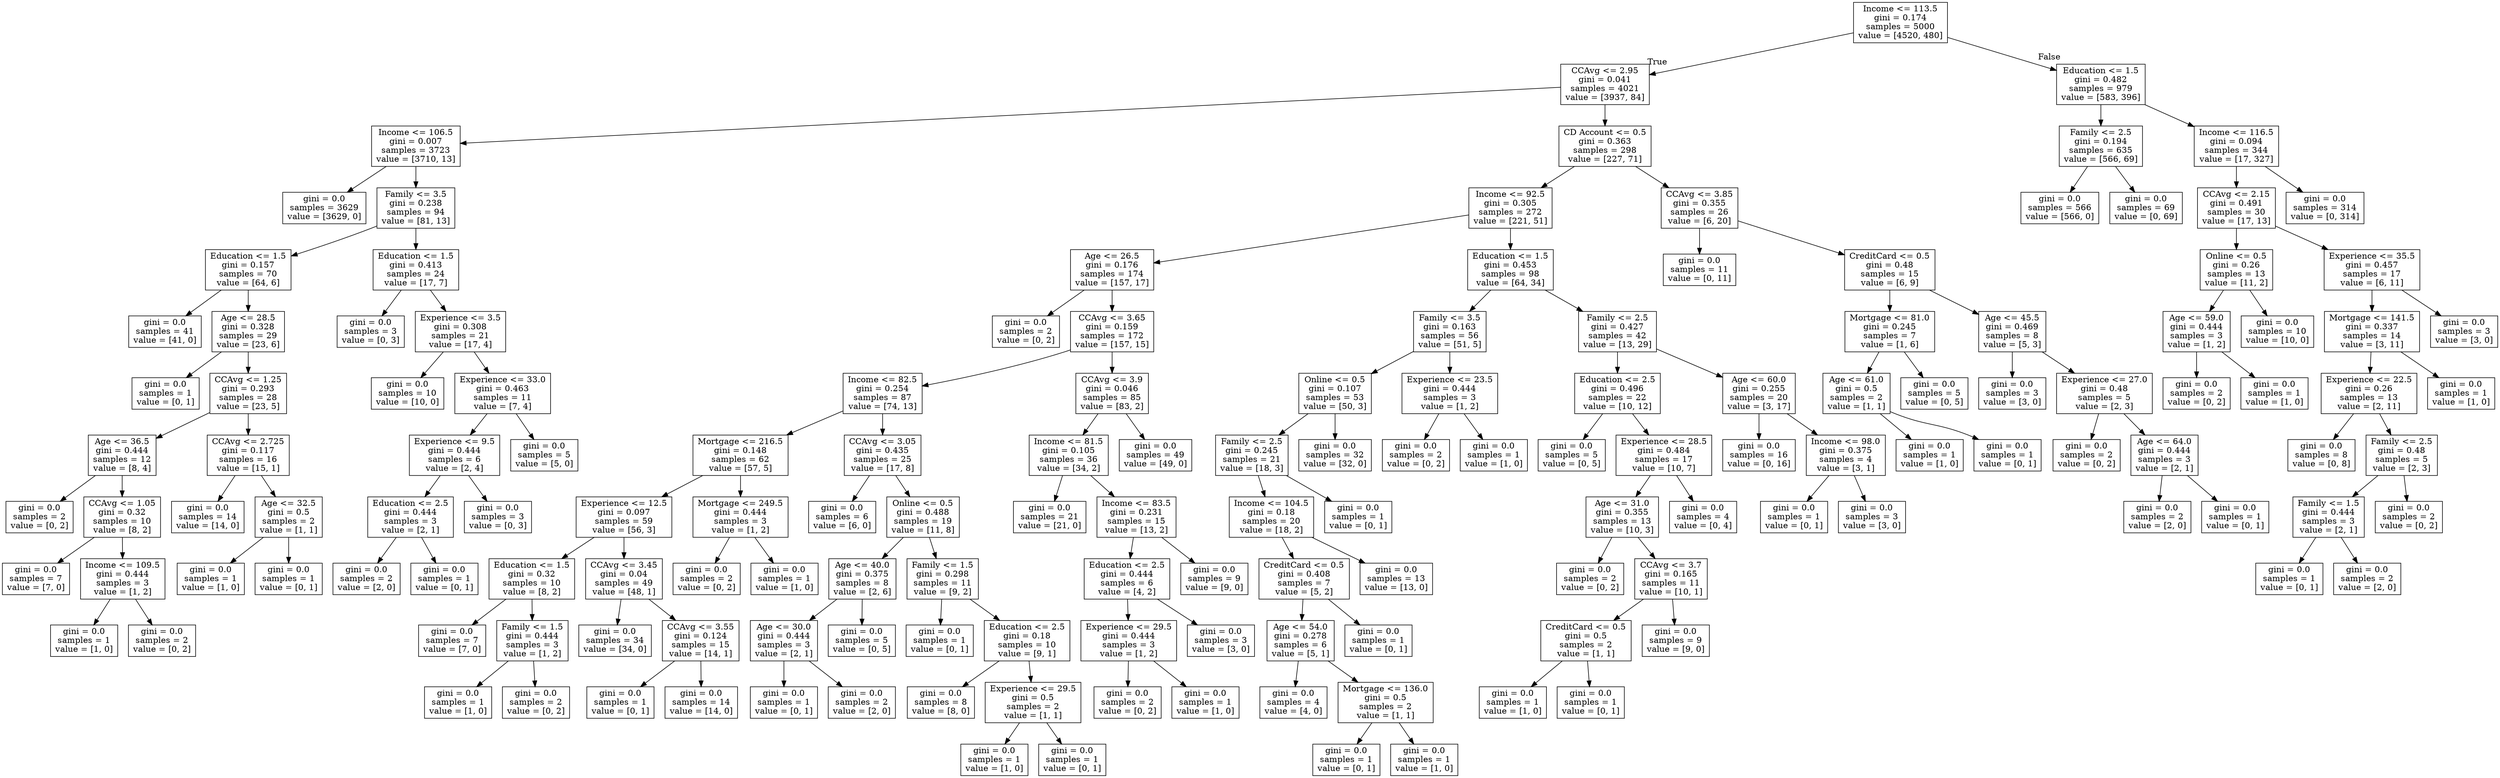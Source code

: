 digraph Tree {
node [shape=box] ;
0 [label="Income <= 113.5\ngini = 0.174\nsamples = 5000\nvalue = [4520, 480]"] ;
1 [label="CCAvg <= 2.95\ngini = 0.041\nsamples = 4021\nvalue = [3937, 84]"] ;
0 -> 1 [labeldistance=2.5, labelangle=45, headlabel="True"] ;
2 [label="Income <= 106.5\ngini = 0.007\nsamples = 3723\nvalue = [3710, 13]"] ;
1 -> 2 ;
3 [label="gini = 0.0\nsamples = 3629\nvalue = [3629, 0]"] ;
2 -> 3 ;
4 [label="Family <= 3.5\ngini = 0.238\nsamples = 94\nvalue = [81, 13]"] ;
2 -> 4 ;
5 [label="Education <= 1.5\ngini = 0.157\nsamples = 70\nvalue = [64, 6]"] ;
4 -> 5 ;
6 [label="gini = 0.0\nsamples = 41\nvalue = [41, 0]"] ;
5 -> 6 ;
7 [label="Age <= 28.5\ngini = 0.328\nsamples = 29\nvalue = [23, 6]"] ;
5 -> 7 ;
8 [label="gini = 0.0\nsamples = 1\nvalue = [0, 1]"] ;
7 -> 8 ;
9 [label="CCAvg <= 1.25\ngini = 0.293\nsamples = 28\nvalue = [23, 5]"] ;
7 -> 9 ;
10 [label="Age <= 36.5\ngini = 0.444\nsamples = 12\nvalue = [8, 4]"] ;
9 -> 10 ;
11 [label="gini = 0.0\nsamples = 2\nvalue = [0, 2]"] ;
10 -> 11 ;
12 [label="CCAvg <= 1.05\ngini = 0.32\nsamples = 10\nvalue = [8, 2]"] ;
10 -> 12 ;
13 [label="gini = 0.0\nsamples = 7\nvalue = [7, 0]"] ;
12 -> 13 ;
14 [label="Income <= 109.5\ngini = 0.444\nsamples = 3\nvalue = [1, 2]"] ;
12 -> 14 ;
15 [label="gini = 0.0\nsamples = 1\nvalue = [1, 0]"] ;
14 -> 15 ;
16 [label="gini = 0.0\nsamples = 2\nvalue = [0, 2]"] ;
14 -> 16 ;
17 [label="CCAvg <= 2.725\ngini = 0.117\nsamples = 16\nvalue = [15, 1]"] ;
9 -> 17 ;
18 [label="gini = 0.0\nsamples = 14\nvalue = [14, 0]"] ;
17 -> 18 ;
19 [label="Age <= 32.5\ngini = 0.5\nsamples = 2\nvalue = [1, 1]"] ;
17 -> 19 ;
20 [label="gini = 0.0\nsamples = 1\nvalue = [1, 0]"] ;
19 -> 20 ;
21 [label="gini = 0.0\nsamples = 1\nvalue = [0, 1]"] ;
19 -> 21 ;
22 [label="Education <= 1.5\ngini = 0.413\nsamples = 24\nvalue = [17, 7]"] ;
4 -> 22 ;
23 [label="gini = 0.0\nsamples = 3\nvalue = [0, 3]"] ;
22 -> 23 ;
24 [label="Experience <= 3.5\ngini = 0.308\nsamples = 21\nvalue = [17, 4]"] ;
22 -> 24 ;
25 [label="gini = 0.0\nsamples = 10\nvalue = [10, 0]"] ;
24 -> 25 ;
26 [label="Experience <= 33.0\ngini = 0.463\nsamples = 11\nvalue = [7, 4]"] ;
24 -> 26 ;
27 [label="Experience <= 9.5\ngini = 0.444\nsamples = 6\nvalue = [2, 4]"] ;
26 -> 27 ;
28 [label="Education <= 2.5\ngini = 0.444\nsamples = 3\nvalue = [2, 1]"] ;
27 -> 28 ;
29 [label="gini = 0.0\nsamples = 2\nvalue = [2, 0]"] ;
28 -> 29 ;
30 [label="gini = 0.0\nsamples = 1\nvalue = [0, 1]"] ;
28 -> 30 ;
31 [label="gini = 0.0\nsamples = 3\nvalue = [0, 3]"] ;
27 -> 31 ;
32 [label="gini = 0.0\nsamples = 5\nvalue = [5, 0]"] ;
26 -> 32 ;
33 [label="CD Account <= 0.5\ngini = 0.363\nsamples = 298\nvalue = [227, 71]"] ;
1 -> 33 ;
34 [label="Income <= 92.5\ngini = 0.305\nsamples = 272\nvalue = [221, 51]"] ;
33 -> 34 ;
35 [label="Age <= 26.5\ngini = 0.176\nsamples = 174\nvalue = [157, 17]"] ;
34 -> 35 ;
36 [label="gini = 0.0\nsamples = 2\nvalue = [0, 2]"] ;
35 -> 36 ;
37 [label="CCAvg <= 3.65\ngini = 0.159\nsamples = 172\nvalue = [157, 15]"] ;
35 -> 37 ;
38 [label="Income <= 82.5\ngini = 0.254\nsamples = 87\nvalue = [74, 13]"] ;
37 -> 38 ;
39 [label="Mortgage <= 216.5\ngini = 0.148\nsamples = 62\nvalue = [57, 5]"] ;
38 -> 39 ;
40 [label="Experience <= 12.5\ngini = 0.097\nsamples = 59\nvalue = [56, 3]"] ;
39 -> 40 ;
41 [label="Education <= 1.5\ngini = 0.32\nsamples = 10\nvalue = [8, 2]"] ;
40 -> 41 ;
42 [label="gini = 0.0\nsamples = 7\nvalue = [7, 0]"] ;
41 -> 42 ;
43 [label="Family <= 1.5\ngini = 0.444\nsamples = 3\nvalue = [1, 2]"] ;
41 -> 43 ;
44 [label="gini = 0.0\nsamples = 1\nvalue = [1, 0]"] ;
43 -> 44 ;
45 [label="gini = 0.0\nsamples = 2\nvalue = [0, 2]"] ;
43 -> 45 ;
46 [label="CCAvg <= 3.45\ngini = 0.04\nsamples = 49\nvalue = [48, 1]"] ;
40 -> 46 ;
47 [label="gini = 0.0\nsamples = 34\nvalue = [34, 0]"] ;
46 -> 47 ;
48 [label="CCAvg <= 3.55\ngini = 0.124\nsamples = 15\nvalue = [14, 1]"] ;
46 -> 48 ;
49 [label="gini = 0.0\nsamples = 1\nvalue = [0, 1]"] ;
48 -> 49 ;
50 [label="gini = 0.0\nsamples = 14\nvalue = [14, 0]"] ;
48 -> 50 ;
51 [label="Mortgage <= 249.5\ngini = 0.444\nsamples = 3\nvalue = [1, 2]"] ;
39 -> 51 ;
52 [label="gini = 0.0\nsamples = 2\nvalue = [0, 2]"] ;
51 -> 52 ;
53 [label="gini = 0.0\nsamples = 1\nvalue = [1, 0]"] ;
51 -> 53 ;
54 [label="CCAvg <= 3.05\ngini = 0.435\nsamples = 25\nvalue = [17, 8]"] ;
38 -> 54 ;
55 [label="gini = 0.0\nsamples = 6\nvalue = [6, 0]"] ;
54 -> 55 ;
56 [label="Online <= 0.5\ngini = 0.488\nsamples = 19\nvalue = [11, 8]"] ;
54 -> 56 ;
57 [label="Age <= 40.0\ngini = 0.375\nsamples = 8\nvalue = [2, 6]"] ;
56 -> 57 ;
58 [label="Age <= 30.0\ngini = 0.444\nsamples = 3\nvalue = [2, 1]"] ;
57 -> 58 ;
59 [label="gini = 0.0\nsamples = 1\nvalue = [0, 1]"] ;
58 -> 59 ;
60 [label="gini = 0.0\nsamples = 2\nvalue = [2, 0]"] ;
58 -> 60 ;
61 [label="gini = 0.0\nsamples = 5\nvalue = [0, 5]"] ;
57 -> 61 ;
62 [label="Family <= 1.5\ngini = 0.298\nsamples = 11\nvalue = [9, 2]"] ;
56 -> 62 ;
63 [label="gini = 0.0\nsamples = 1\nvalue = [0, 1]"] ;
62 -> 63 ;
64 [label="Education <= 2.5\ngini = 0.18\nsamples = 10\nvalue = [9, 1]"] ;
62 -> 64 ;
65 [label="gini = 0.0\nsamples = 8\nvalue = [8, 0]"] ;
64 -> 65 ;
66 [label="Experience <= 29.5\ngini = 0.5\nsamples = 2\nvalue = [1, 1]"] ;
64 -> 66 ;
67 [label="gini = 0.0\nsamples = 1\nvalue = [1, 0]"] ;
66 -> 67 ;
68 [label="gini = 0.0\nsamples = 1\nvalue = [0, 1]"] ;
66 -> 68 ;
69 [label="CCAvg <= 3.9\ngini = 0.046\nsamples = 85\nvalue = [83, 2]"] ;
37 -> 69 ;
70 [label="Income <= 81.5\ngini = 0.105\nsamples = 36\nvalue = [34, 2]"] ;
69 -> 70 ;
71 [label="gini = 0.0\nsamples = 21\nvalue = [21, 0]"] ;
70 -> 71 ;
72 [label="Income <= 83.5\ngini = 0.231\nsamples = 15\nvalue = [13, 2]"] ;
70 -> 72 ;
73 [label="Education <= 2.5\ngini = 0.444\nsamples = 6\nvalue = [4, 2]"] ;
72 -> 73 ;
74 [label="Experience <= 29.5\ngini = 0.444\nsamples = 3\nvalue = [1, 2]"] ;
73 -> 74 ;
75 [label="gini = 0.0\nsamples = 2\nvalue = [0, 2]"] ;
74 -> 75 ;
76 [label="gini = 0.0\nsamples = 1\nvalue = [1, 0]"] ;
74 -> 76 ;
77 [label="gini = 0.0\nsamples = 3\nvalue = [3, 0]"] ;
73 -> 77 ;
78 [label="gini = 0.0\nsamples = 9\nvalue = [9, 0]"] ;
72 -> 78 ;
79 [label="gini = 0.0\nsamples = 49\nvalue = [49, 0]"] ;
69 -> 79 ;
80 [label="Education <= 1.5\ngini = 0.453\nsamples = 98\nvalue = [64, 34]"] ;
34 -> 80 ;
81 [label="Family <= 3.5\ngini = 0.163\nsamples = 56\nvalue = [51, 5]"] ;
80 -> 81 ;
82 [label="Online <= 0.5\ngini = 0.107\nsamples = 53\nvalue = [50, 3]"] ;
81 -> 82 ;
83 [label="Family <= 2.5\ngini = 0.245\nsamples = 21\nvalue = [18, 3]"] ;
82 -> 83 ;
84 [label="Income <= 104.5\ngini = 0.18\nsamples = 20\nvalue = [18, 2]"] ;
83 -> 84 ;
85 [label="CreditCard <= 0.5\ngini = 0.408\nsamples = 7\nvalue = [5, 2]"] ;
84 -> 85 ;
86 [label="Age <= 54.0\ngini = 0.278\nsamples = 6\nvalue = [5, 1]"] ;
85 -> 86 ;
87 [label="gini = 0.0\nsamples = 4\nvalue = [4, 0]"] ;
86 -> 87 ;
88 [label="Mortgage <= 136.0\ngini = 0.5\nsamples = 2\nvalue = [1, 1]"] ;
86 -> 88 ;
89 [label="gini = 0.0\nsamples = 1\nvalue = [0, 1]"] ;
88 -> 89 ;
90 [label="gini = 0.0\nsamples = 1\nvalue = [1, 0]"] ;
88 -> 90 ;
91 [label="gini = 0.0\nsamples = 1\nvalue = [0, 1]"] ;
85 -> 91 ;
92 [label="gini = 0.0\nsamples = 13\nvalue = [13, 0]"] ;
84 -> 92 ;
93 [label="gini = 0.0\nsamples = 1\nvalue = [0, 1]"] ;
83 -> 93 ;
94 [label="gini = 0.0\nsamples = 32\nvalue = [32, 0]"] ;
82 -> 94 ;
95 [label="Experience <= 23.5\ngini = 0.444\nsamples = 3\nvalue = [1, 2]"] ;
81 -> 95 ;
96 [label="gini = 0.0\nsamples = 2\nvalue = [0, 2]"] ;
95 -> 96 ;
97 [label="gini = 0.0\nsamples = 1\nvalue = [1, 0]"] ;
95 -> 97 ;
98 [label="Family <= 2.5\ngini = 0.427\nsamples = 42\nvalue = [13, 29]"] ;
80 -> 98 ;
99 [label="Education <= 2.5\ngini = 0.496\nsamples = 22\nvalue = [10, 12]"] ;
98 -> 99 ;
100 [label="gini = 0.0\nsamples = 5\nvalue = [0, 5]"] ;
99 -> 100 ;
101 [label="Experience <= 28.5\ngini = 0.484\nsamples = 17\nvalue = [10, 7]"] ;
99 -> 101 ;
102 [label="Age <= 31.0\ngini = 0.355\nsamples = 13\nvalue = [10, 3]"] ;
101 -> 102 ;
103 [label="gini = 0.0\nsamples = 2\nvalue = [0, 2]"] ;
102 -> 103 ;
104 [label="CCAvg <= 3.7\ngini = 0.165\nsamples = 11\nvalue = [10, 1]"] ;
102 -> 104 ;
105 [label="CreditCard <= 0.5\ngini = 0.5\nsamples = 2\nvalue = [1, 1]"] ;
104 -> 105 ;
106 [label="gini = 0.0\nsamples = 1\nvalue = [1, 0]"] ;
105 -> 106 ;
107 [label="gini = 0.0\nsamples = 1\nvalue = [0, 1]"] ;
105 -> 107 ;
108 [label="gini = 0.0\nsamples = 9\nvalue = [9, 0]"] ;
104 -> 108 ;
109 [label="gini = 0.0\nsamples = 4\nvalue = [0, 4]"] ;
101 -> 109 ;
110 [label="Age <= 60.0\ngini = 0.255\nsamples = 20\nvalue = [3, 17]"] ;
98 -> 110 ;
111 [label="gini = 0.0\nsamples = 16\nvalue = [0, 16]"] ;
110 -> 111 ;
112 [label="Income <= 98.0\ngini = 0.375\nsamples = 4\nvalue = [3, 1]"] ;
110 -> 112 ;
113 [label="gini = 0.0\nsamples = 1\nvalue = [0, 1]"] ;
112 -> 113 ;
114 [label="gini = 0.0\nsamples = 3\nvalue = [3, 0]"] ;
112 -> 114 ;
115 [label="CCAvg <= 3.85\ngini = 0.355\nsamples = 26\nvalue = [6, 20]"] ;
33 -> 115 ;
116 [label="gini = 0.0\nsamples = 11\nvalue = [0, 11]"] ;
115 -> 116 ;
117 [label="CreditCard <= 0.5\ngini = 0.48\nsamples = 15\nvalue = [6, 9]"] ;
115 -> 117 ;
118 [label="Mortgage <= 81.0\ngini = 0.245\nsamples = 7\nvalue = [1, 6]"] ;
117 -> 118 ;
119 [label="Age <= 61.0\ngini = 0.5\nsamples = 2\nvalue = [1, 1]"] ;
118 -> 119 ;
120 [label="gini = 0.0\nsamples = 1\nvalue = [1, 0]"] ;
119 -> 120 ;
121 [label="gini = 0.0\nsamples = 1\nvalue = [0, 1]"] ;
119 -> 121 ;
122 [label="gini = 0.0\nsamples = 5\nvalue = [0, 5]"] ;
118 -> 122 ;
123 [label="Age <= 45.5\ngini = 0.469\nsamples = 8\nvalue = [5, 3]"] ;
117 -> 123 ;
124 [label="gini = 0.0\nsamples = 3\nvalue = [3, 0]"] ;
123 -> 124 ;
125 [label="Experience <= 27.0\ngini = 0.48\nsamples = 5\nvalue = [2, 3]"] ;
123 -> 125 ;
126 [label="gini = 0.0\nsamples = 2\nvalue = [0, 2]"] ;
125 -> 126 ;
127 [label="Age <= 64.0\ngini = 0.444\nsamples = 3\nvalue = [2, 1]"] ;
125 -> 127 ;
128 [label="gini = 0.0\nsamples = 2\nvalue = [2, 0]"] ;
127 -> 128 ;
129 [label="gini = 0.0\nsamples = 1\nvalue = [0, 1]"] ;
127 -> 129 ;
130 [label="Education <= 1.5\ngini = 0.482\nsamples = 979\nvalue = [583, 396]"] ;
0 -> 130 [labeldistance=2.5, labelangle=-45, headlabel="False"] ;
131 [label="Family <= 2.5\ngini = 0.194\nsamples = 635\nvalue = [566, 69]"] ;
130 -> 131 ;
132 [label="gini = 0.0\nsamples = 566\nvalue = [566, 0]"] ;
131 -> 132 ;
133 [label="gini = 0.0\nsamples = 69\nvalue = [0, 69]"] ;
131 -> 133 ;
134 [label="Income <= 116.5\ngini = 0.094\nsamples = 344\nvalue = [17, 327]"] ;
130 -> 134 ;
135 [label="CCAvg <= 2.15\ngini = 0.491\nsamples = 30\nvalue = [17, 13]"] ;
134 -> 135 ;
136 [label="Online <= 0.5\ngini = 0.26\nsamples = 13\nvalue = [11, 2]"] ;
135 -> 136 ;
137 [label="Age <= 59.0\ngini = 0.444\nsamples = 3\nvalue = [1, 2]"] ;
136 -> 137 ;
138 [label="gini = 0.0\nsamples = 2\nvalue = [0, 2]"] ;
137 -> 138 ;
139 [label="gini = 0.0\nsamples = 1\nvalue = [1, 0]"] ;
137 -> 139 ;
140 [label="gini = 0.0\nsamples = 10\nvalue = [10, 0]"] ;
136 -> 140 ;
141 [label="Experience <= 35.5\ngini = 0.457\nsamples = 17\nvalue = [6, 11]"] ;
135 -> 141 ;
142 [label="Mortgage <= 141.5\ngini = 0.337\nsamples = 14\nvalue = [3, 11]"] ;
141 -> 142 ;
143 [label="Experience <= 22.5\ngini = 0.26\nsamples = 13\nvalue = [2, 11]"] ;
142 -> 143 ;
144 [label="gini = 0.0\nsamples = 8\nvalue = [0, 8]"] ;
143 -> 144 ;
145 [label="Family <= 2.5\ngini = 0.48\nsamples = 5\nvalue = [2, 3]"] ;
143 -> 145 ;
146 [label="Family <= 1.5\ngini = 0.444\nsamples = 3\nvalue = [2, 1]"] ;
145 -> 146 ;
147 [label="gini = 0.0\nsamples = 1\nvalue = [0, 1]"] ;
146 -> 147 ;
148 [label="gini = 0.0\nsamples = 2\nvalue = [2, 0]"] ;
146 -> 148 ;
149 [label="gini = 0.0\nsamples = 2\nvalue = [0, 2]"] ;
145 -> 149 ;
150 [label="gini = 0.0\nsamples = 1\nvalue = [1, 0]"] ;
142 -> 150 ;
151 [label="gini = 0.0\nsamples = 3\nvalue = [3, 0]"] ;
141 -> 151 ;
152 [label="gini = 0.0\nsamples = 314\nvalue = [0, 314]"] ;
134 -> 152 ;
}